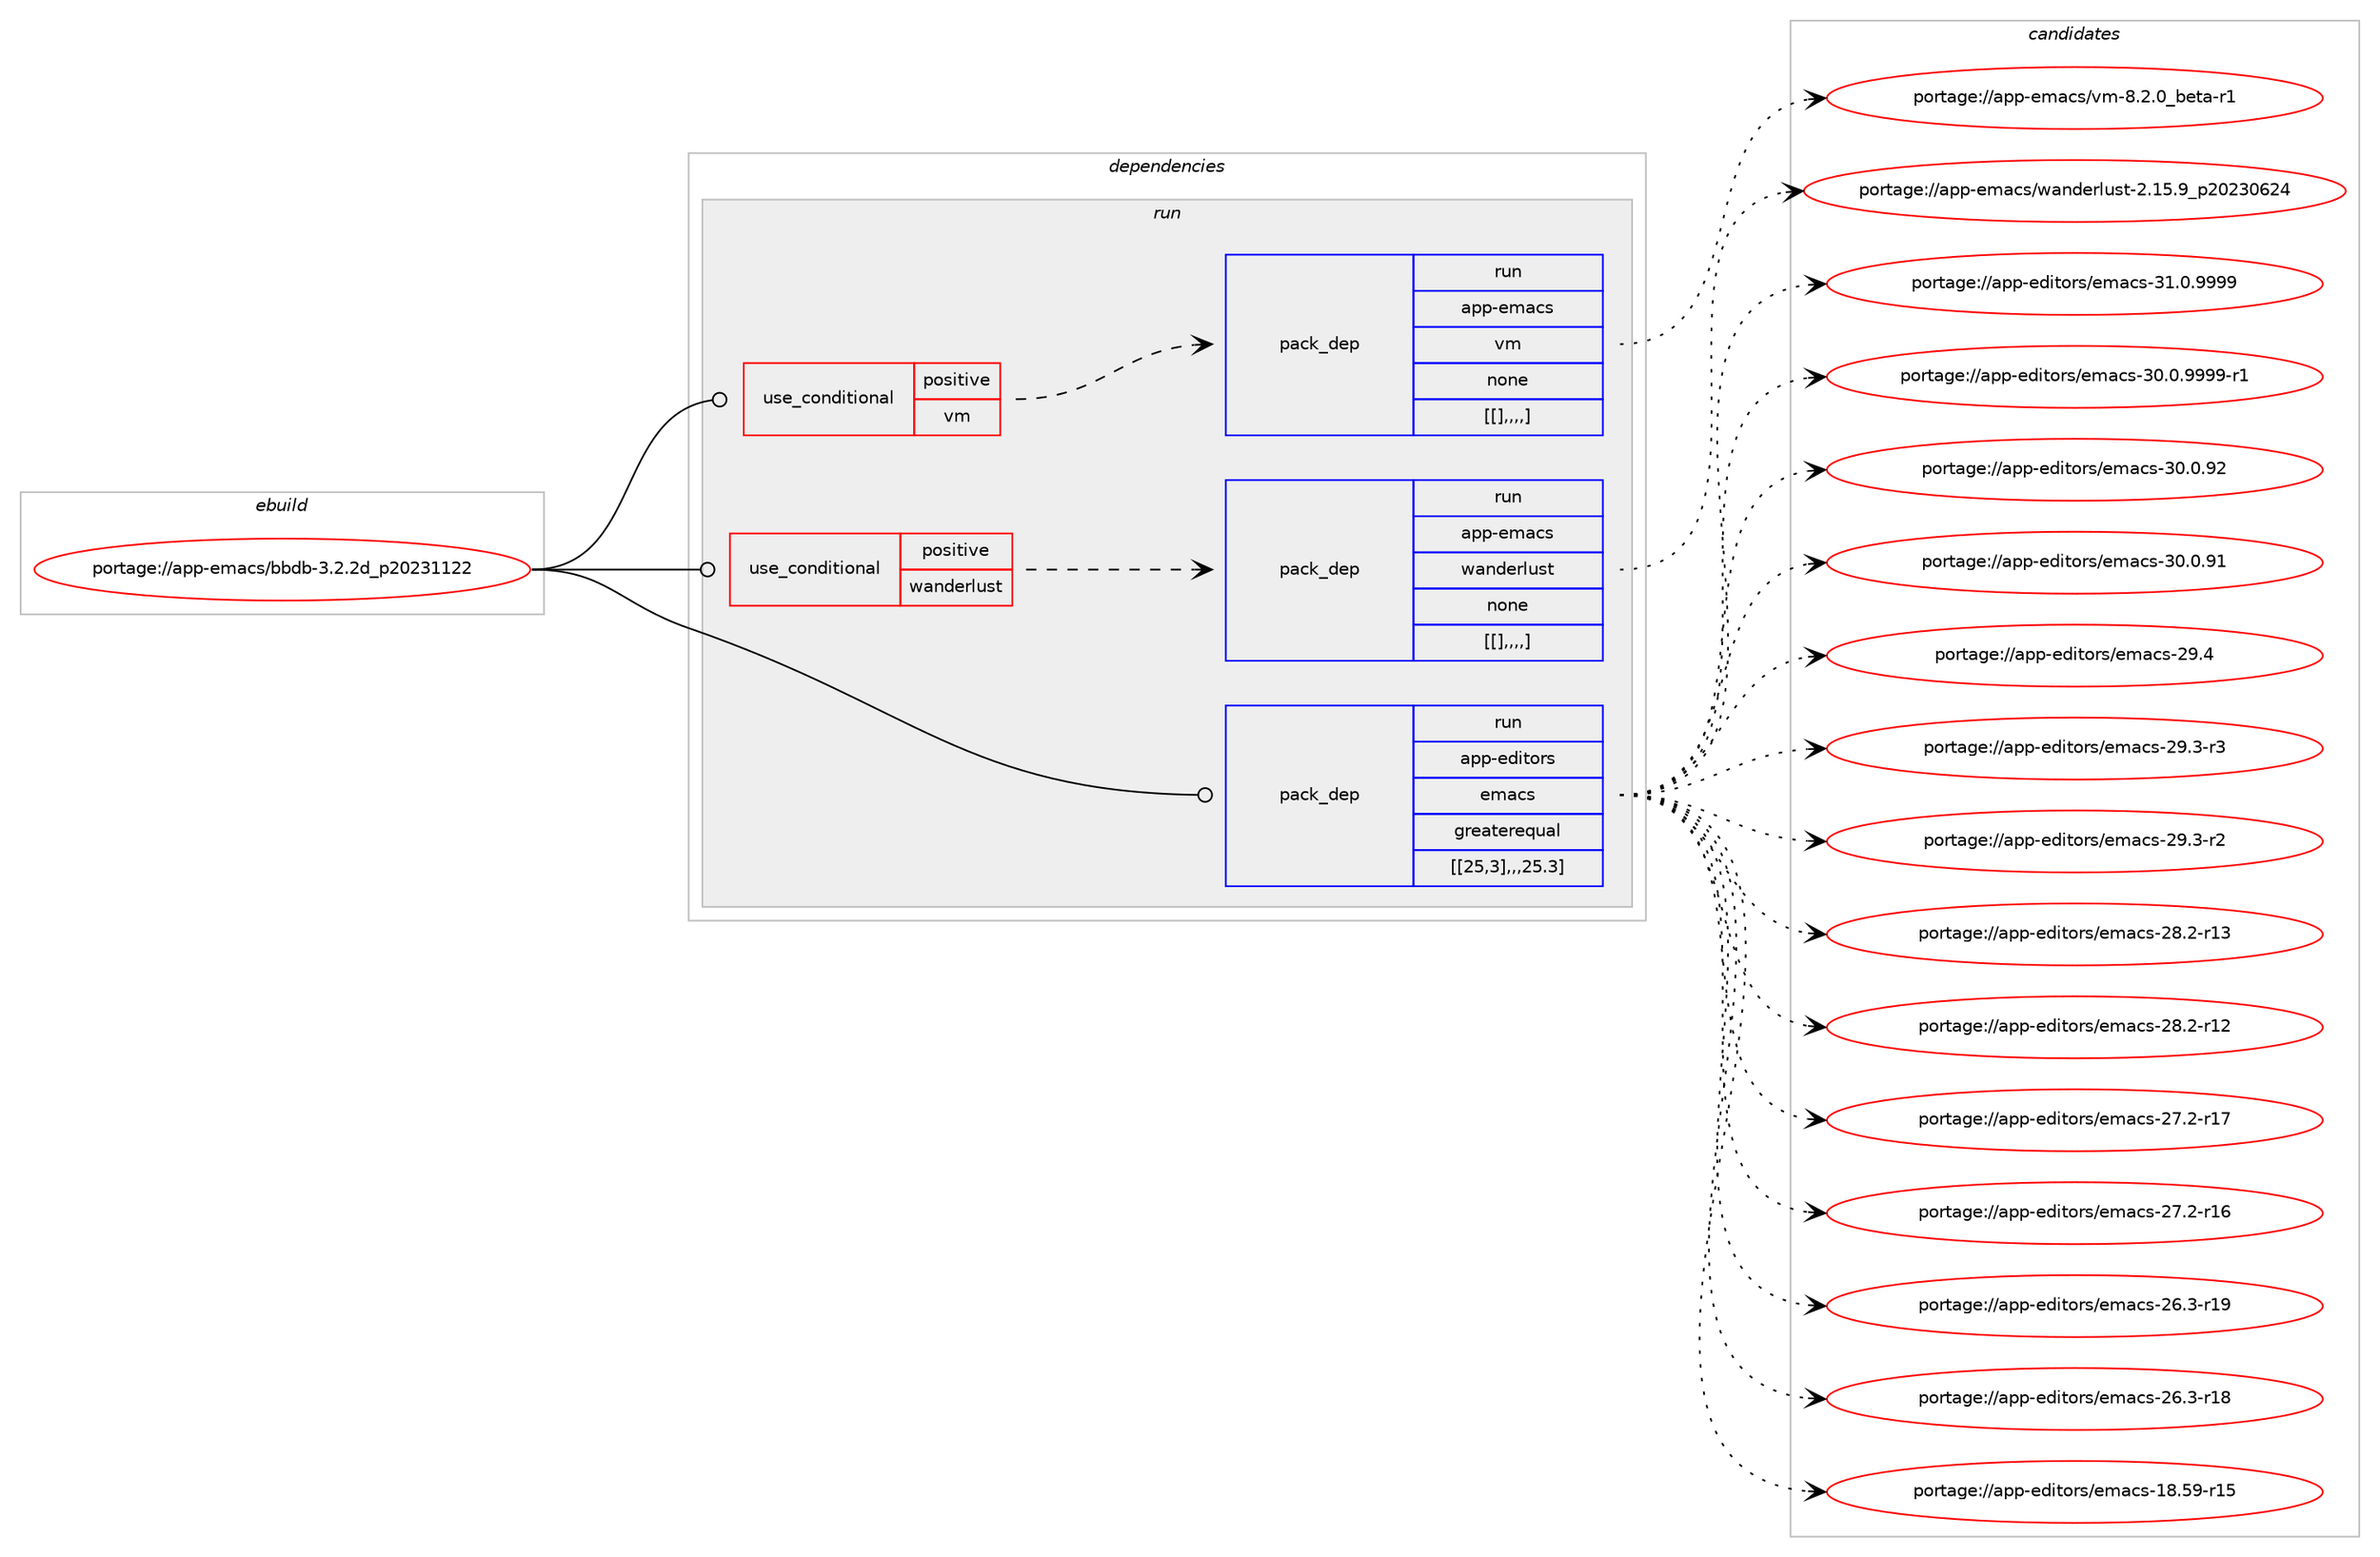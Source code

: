 digraph prolog {

# *************
# Graph options
# *************

newrank=true;
concentrate=true;
compound=true;
graph [rankdir=LR,fontname=Helvetica,fontsize=10,ranksep=1.5];#, ranksep=2.5, nodesep=0.2];
edge  [arrowhead=vee];
node  [fontname=Helvetica,fontsize=10];

# **********
# The ebuild
# **********

subgraph cluster_leftcol {
color=gray;
label=<<i>ebuild</i>>;
id [label="portage://app-emacs/bbdb-3.2.2d_p20231122", color=red, width=4, href="../app-emacs/bbdb-3.2.2d_p20231122.svg"];
}

# ****************
# The dependencies
# ****************

subgraph cluster_midcol {
color=gray;
label=<<i>dependencies</i>>;
subgraph cluster_compile {
fillcolor="#eeeeee";
style=filled;
label=<<i>compile</i>>;
}
subgraph cluster_compileandrun {
fillcolor="#eeeeee";
style=filled;
label=<<i>compile and run</i>>;
}
subgraph cluster_run {
fillcolor="#eeeeee";
style=filled;
label=<<i>run</i>>;
subgraph cond5534 {
dependency20336 [label=<<TABLE BORDER="0" CELLBORDER="1" CELLSPACING="0" CELLPADDING="4"><TR><TD ROWSPAN="3" CELLPADDING="10">use_conditional</TD></TR><TR><TD>positive</TD></TR><TR><TD>vm</TD></TR></TABLE>>, shape=none, color=red];
subgraph pack14708 {
dependency20404 [label=<<TABLE BORDER="0" CELLBORDER="1" CELLSPACING="0" CELLPADDING="4" WIDTH="220"><TR><TD ROWSPAN="6" CELLPADDING="30">pack_dep</TD></TR><TR><TD WIDTH="110">run</TD></TR><TR><TD>app-emacs</TD></TR><TR><TD>vm</TD></TR><TR><TD>none</TD></TR><TR><TD>[[],,,,]</TD></TR></TABLE>>, shape=none, color=blue];
}
dependency20336:e -> dependency20404:w [weight=20,style="dashed",arrowhead="vee"];
}
id:e -> dependency20336:w [weight=20,style="solid",arrowhead="odot"];
subgraph cond5564 {
dependency20445 [label=<<TABLE BORDER="0" CELLBORDER="1" CELLSPACING="0" CELLPADDING="4"><TR><TD ROWSPAN="3" CELLPADDING="10">use_conditional</TD></TR><TR><TD>positive</TD></TR><TR><TD>wanderlust</TD></TR></TABLE>>, shape=none, color=red];
subgraph pack14759 {
dependency20519 [label=<<TABLE BORDER="0" CELLBORDER="1" CELLSPACING="0" CELLPADDING="4" WIDTH="220"><TR><TD ROWSPAN="6" CELLPADDING="30">pack_dep</TD></TR><TR><TD WIDTH="110">run</TD></TR><TR><TD>app-emacs</TD></TR><TR><TD>wanderlust</TD></TR><TR><TD>none</TD></TR><TR><TD>[[],,,,]</TD></TR></TABLE>>, shape=none, color=blue];
}
dependency20445:e -> dependency20519:w [weight=20,style="dashed",arrowhead="vee"];
}
id:e -> dependency20445:w [weight=20,style="solid",arrowhead="odot"];
subgraph pack14828 {
dependency20551 [label=<<TABLE BORDER="0" CELLBORDER="1" CELLSPACING="0" CELLPADDING="4" WIDTH="220"><TR><TD ROWSPAN="6" CELLPADDING="30">pack_dep</TD></TR><TR><TD WIDTH="110">run</TD></TR><TR><TD>app-editors</TD></TR><TR><TD>emacs</TD></TR><TR><TD>greaterequal</TD></TR><TR><TD>[[25,3],,,25.3]</TD></TR></TABLE>>, shape=none, color=blue];
}
id:e -> dependency20551:w [weight=20,style="solid",arrowhead="odot"];
}
}

# **************
# The candidates
# **************

subgraph cluster_choices {
rank=same;
color=gray;
label=<<i>candidates</i>>;

subgraph choice13142 {
color=black;
nodesep=1;
choice97112112451011099799115471181094556465046489598101116974511449 [label="portage://app-emacs/vm-8.2.0_beta-r1", color=red, width=4,href="../app-emacs/vm-8.2.0_beta-r1.svg"];
dependency20404:e -> choice97112112451011099799115471181094556465046489598101116974511449:w [style=dotted,weight="100"];
}
subgraph choice13145 {
color=black;
nodesep=1;
choice97112112451011099799115471199711010010111410811711511645504649534657951125048505148545052 [label="portage://app-emacs/wanderlust-2.15.9_p20230624", color=red, width=4,href="../app-emacs/wanderlust-2.15.9_p20230624.svg"];
dependency20519:e -> choice97112112451011099799115471199711010010111410811711511645504649534657951125048505148545052:w [style=dotted,weight="100"];
}
subgraph choice13146 {
color=black;
nodesep=1;
choice971121124510110010511611111411547101109979911545514946484657575757 [label="portage://app-editors/emacs-31.0.9999", color=red, width=4,href="../app-editors/emacs-31.0.9999.svg"];
choice9711211245101100105116111114115471011099799115455148464846575757574511449 [label="portage://app-editors/emacs-30.0.9999-r1", color=red, width=4,href="../app-editors/emacs-30.0.9999-r1.svg"];
choice97112112451011001051161111141154710110997991154551484648465750 [label="portage://app-editors/emacs-30.0.92", color=red, width=4,href="../app-editors/emacs-30.0.92.svg"];
choice97112112451011001051161111141154710110997991154551484648465749 [label="portage://app-editors/emacs-30.0.91", color=red, width=4,href="../app-editors/emacs-30.0.91.svg"];
choice97112112451011001051161111141154710110997991154550574652 [label="portage://app-editors/emacs-29.4", color=red, width=4,href="../app-editors/emacs-29.4.svg"];
choice971121124510110010511611111411547101109979911545505746514511451 [label="portage://app-editors/emacs-29.3-r3", color=red, width=4,href="../app-editors/emacs-29.3-r3.svg"];
choice971121124510110010511611111411547101109979911545505746514511450 [label="portage://app-editors/emacs-29.3-r2", color=red, width=4,href="../app-editors/emacs-29.3-r2.svg"];
choice97112112451011001051161111141154710110997991154550564650451144951 [label="portage://app-editors/emacs-28.2-r13", color=red, width=4,href="../app-editors/emacs-28.2-r13.svg"];
choice97112112451011001051161111141154710110997991154550564650451144950 [label="portage://app-editors/emacs-28.2-r12", color=red, width=4,href="../app-editors/emacs-28.2-r12.svg"];
choice97112112451011001051161111141154710110997991154550554650451144955 [label="portage://app-editors/emacs-27.2-r17", color=red, width=4,href="../app-editors/emacs-27.2-r17.svg"];
choice97112112451011001051161111141154710110997991154550554650451144954 [label="portage://app-editors/emacs-27.2-r16", color=red, width=4,href="../app-editors/emacs-27.2-r16.svg"];
choice97112112451011001051161111141154710110997991154550544651451144957 [label="portage://app-editors/emacs-26.3-r19", color=red, width=4,href="../app-editors/emacs-26.3-r19.svg"];
choice97112112451011001051161111141154710110997991154550544651451144956 [label="portage://app-editors/emacs-26.3-r18", color=red, width=4,href="../app-editors/emacs-26.3-r18.svg"];
choice9711211245101100105116111114115471011099799115454956465357451144953 [label="portage://app-editors/emacs-18.59-r15", color=red, width=4,href="../app-editors/emacs-18.59-r15.svg"];
dependency20551:e -> choice971121124510110010511611111411547101109979911545514946484657575757:w [style=dotted,weight="100"];
dependency20551:e -> choice9711211245101100105116111114115471011099799115455148464846575757574511449:w [style=dotted,weight="100"];
dependency20551:e -> choice97112112451011001051161111141154710110997991154551484648465750:w [style=dotted,weight="100"];
dependency20551:e -> choice97112112451011001051161111141154710110997991154551484648465749:w [style=dotted,weight="100"];
dependency20551:e -> choice97112112451011001051161111141154710110997991154550574652:w [style=dotted,weight="100"];
dependency20551:e -> choice971121124510110010511611111411547101109979911545505746514511451:w [style=dotted,weight="100"];
dependency20551:e -> choice971121124510110010511611111411547101109979911545505746514511450:w [style=dotted,weight="100"];
dependency20551:e -> choice97112112451011001051161111141154710110997991154550564650451144951:w [style=dotted,weight="100"];
dependency20551:e -> choice97112112451011001051161111141154710110997991154550564650451144950:w [style=dotted,weight="100"];
dependency20551:e -> choice97112112451011001051161111141154710110997991154550554650451144955:w [style=dotted,weight="100"];
dependency20551:e -> choice97112112451011001051161111141154710110997991154550554650451144954:w [style=dotted,weight="100"];
dependency20551:e -> choice97112112451011001051161111141154710110997991154550544651451144957:w [style=dotted,weight="100"];
dependency20551:e -> choice97112112451011001051161111141154710110997991154550544651451144956:w [style=dotted,weight="100"];
dependency20551:e -> choice9711211245101100105116111114115471011099799115454956465357451144953:w [style=dotted,weight="100"];
}
}

}
